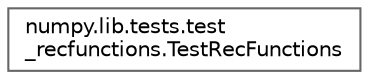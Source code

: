 digraph "Graphical Class Hierarchy"
{
 // LATEX_PDF_SIZE
  bgcolor="transparent";
  edge [fontname=Helvetica,fontsize=10,labelfontname=Helvetica,labelfontsize=10];
  node [fontname=Helvetica,fontsize=10,shape=box,height=0.2,width=0.4];
  rankdir="LR";
  Node0 [id="Node000000",label="numpy.lib.tests.test\l_recfunctions.TestRecFunctions",height=0.2,width=0.4,color="grey40", fillcolor="white", style="filled",URL="$db/d51/classnumpy_1_1lib_1_1tests_1_1test__recfunctions_1_1TestRecFunctions.html",tooltip=" "];
}
